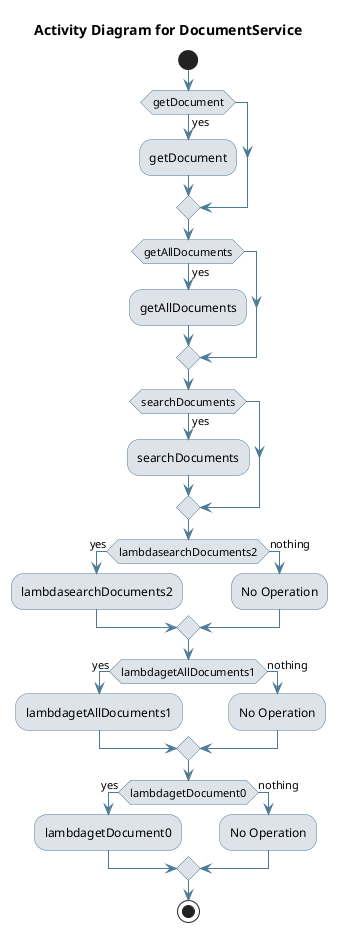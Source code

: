 @startuml
skinparam activity {
 BackgroundColor #DEE3E9 
 BorderColor #4D7A97 
 ArrowColor #4D7A97 
}
!pragma useVerticalIf on
start
title Activity Diagram for DocumentService

if (getDocument) then (yes)
:getDocument;
endif
if (getAllDocuments) then (yes)
:getAllDocuments;
endif
if (searchDocuments) then (yes)
:searchDocuments;
endif
if (lambdasearchDocuments2) then (yes)
:lambdasearchDocuments2;
else (nothing)
:No Operation;
endif
if (lambdagetAllDocuments1) then (yes)
:lambdagetAllDocuments1;
else (nothing)
:No Operation;
endif
if (lambdagetDocument0) then (yes)
:lambdagetDocument0;
else (nothing)
:No Operation;
endif
stop
@enduml
